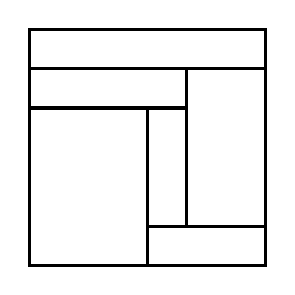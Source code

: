 \begin{tikzpicture}[very thick, scale=.5]
    \draw (0,5) rectangle (6,6);
    \draw (0,4) rectangle (4,5);
    \draw (0,0) rectangle (3,4);
    \draw (3,1) rectangle (4,4);
    \draw (4,1) rectangle (6,5);
    \draw (3,0) rectangle (6,1);
\end{tikzpicture}
